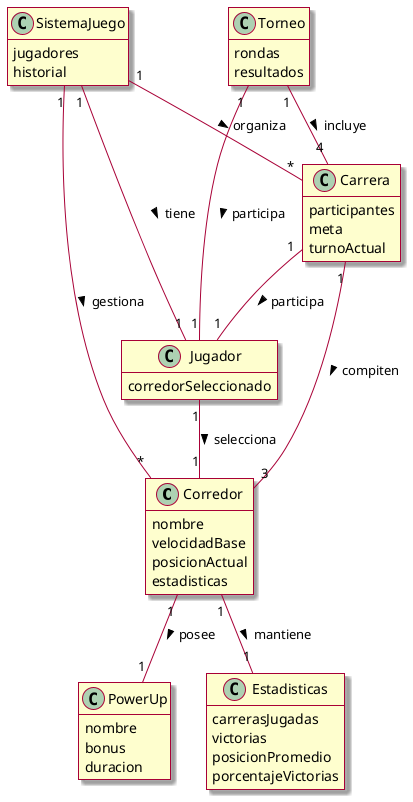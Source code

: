 @startuml ModeloDominio
skin rose
top to bottom direction
hide empty members

' Entidades del dominio
class Corredor {
    nombre
    velocidadBase
    posicionActual
    estadisticas
}

class PowerUp {
    nombre
    bonus
    duracion
}

class Carrera {
    participantes
    meta
    turnoActual
}

class SistemaJuego {
    jugadores
    historial
}

class Estadisticas {
    carrerasJugadas
    victorias
    posicionPromedio
    porcentajeVictorias
}

class Torneo {
    rondas
    resultados
}

class Jugador {
    corredorSeleccionado
}

' Relaciones del dominio
SistemaJuego "1" -- "*" Corredor : gestiona >
SistemaJuego "1" -- "1" Jugador : tiene >
SistemaJuego "1" -- "*" Carrera : organiza >

Corredor "1" -- "1" PowerUp : posee >
Corredor "1" -- "1" Estadisticas : mantiene >

Carrera "1" -- "3" Corredor : compiten >
Carrera "1" -- "1" Jugador : participa >

Torneo "1" -- "4" Carrera : incluye >
Torneo "1" -- "1" Jugador : participa >

Jugador "1" -- "1" Corredor : selecciona >

@enduml
